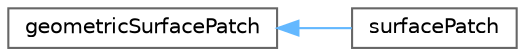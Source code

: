 digraph "Graphical Class Hierarchy"
{
 // LATEX_PDF_SIZE
  bgcolor="transparent";
  edge [fontname=Helvetica,fontsize=10,labelfontname=Helvetica,labelfontsize=10];
  node [fontname=Helvetica,fontsize=10,shape=box,height=0.2,width=0.4];
  rankdir="LR";
  Node0 [id="Node000000",label="geometricSurfacePatch",height=0.2,width=0.4,color="grey40", fillcolor="white", style="filled",URL="$classFoam_1_1geometricSurfacePatch.html",tooltip="Identifies a surface patch/zone by name and index, with geometric type."];
  Node0 -> Node1 [id="edge4752_Node000000_Node000001",dir="back",color="steelblue1",style="solid",tooltip=" "];
  Node1 [id="Node000001",label="surfacePatch",height=0.2,width=0.4,color="grey40", fillcolor="white", style="filled",URL="$classFoam_1_1surfacePatch.html",tooltip="A 'patch' on surface as subset of triSurface."];
}
